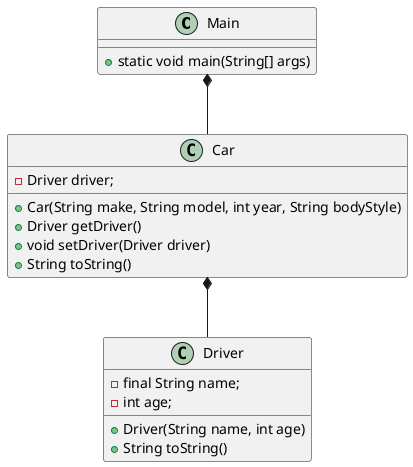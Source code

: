 @startuml

class Main {
    + static void main(String[] args)
}

class Car {
    - Driver driver;

    + Car(String make, String model, int year, String bodyStyle)
    + Driver getDriver()
    + void setDriver(Driver driver)
    + String toString()
}

class Driver {
    - final String name;
    - int age;

    + Driver(String name, int age)
    + String toString()
}

Main *-- Car
Car *-- Driver

@enduml